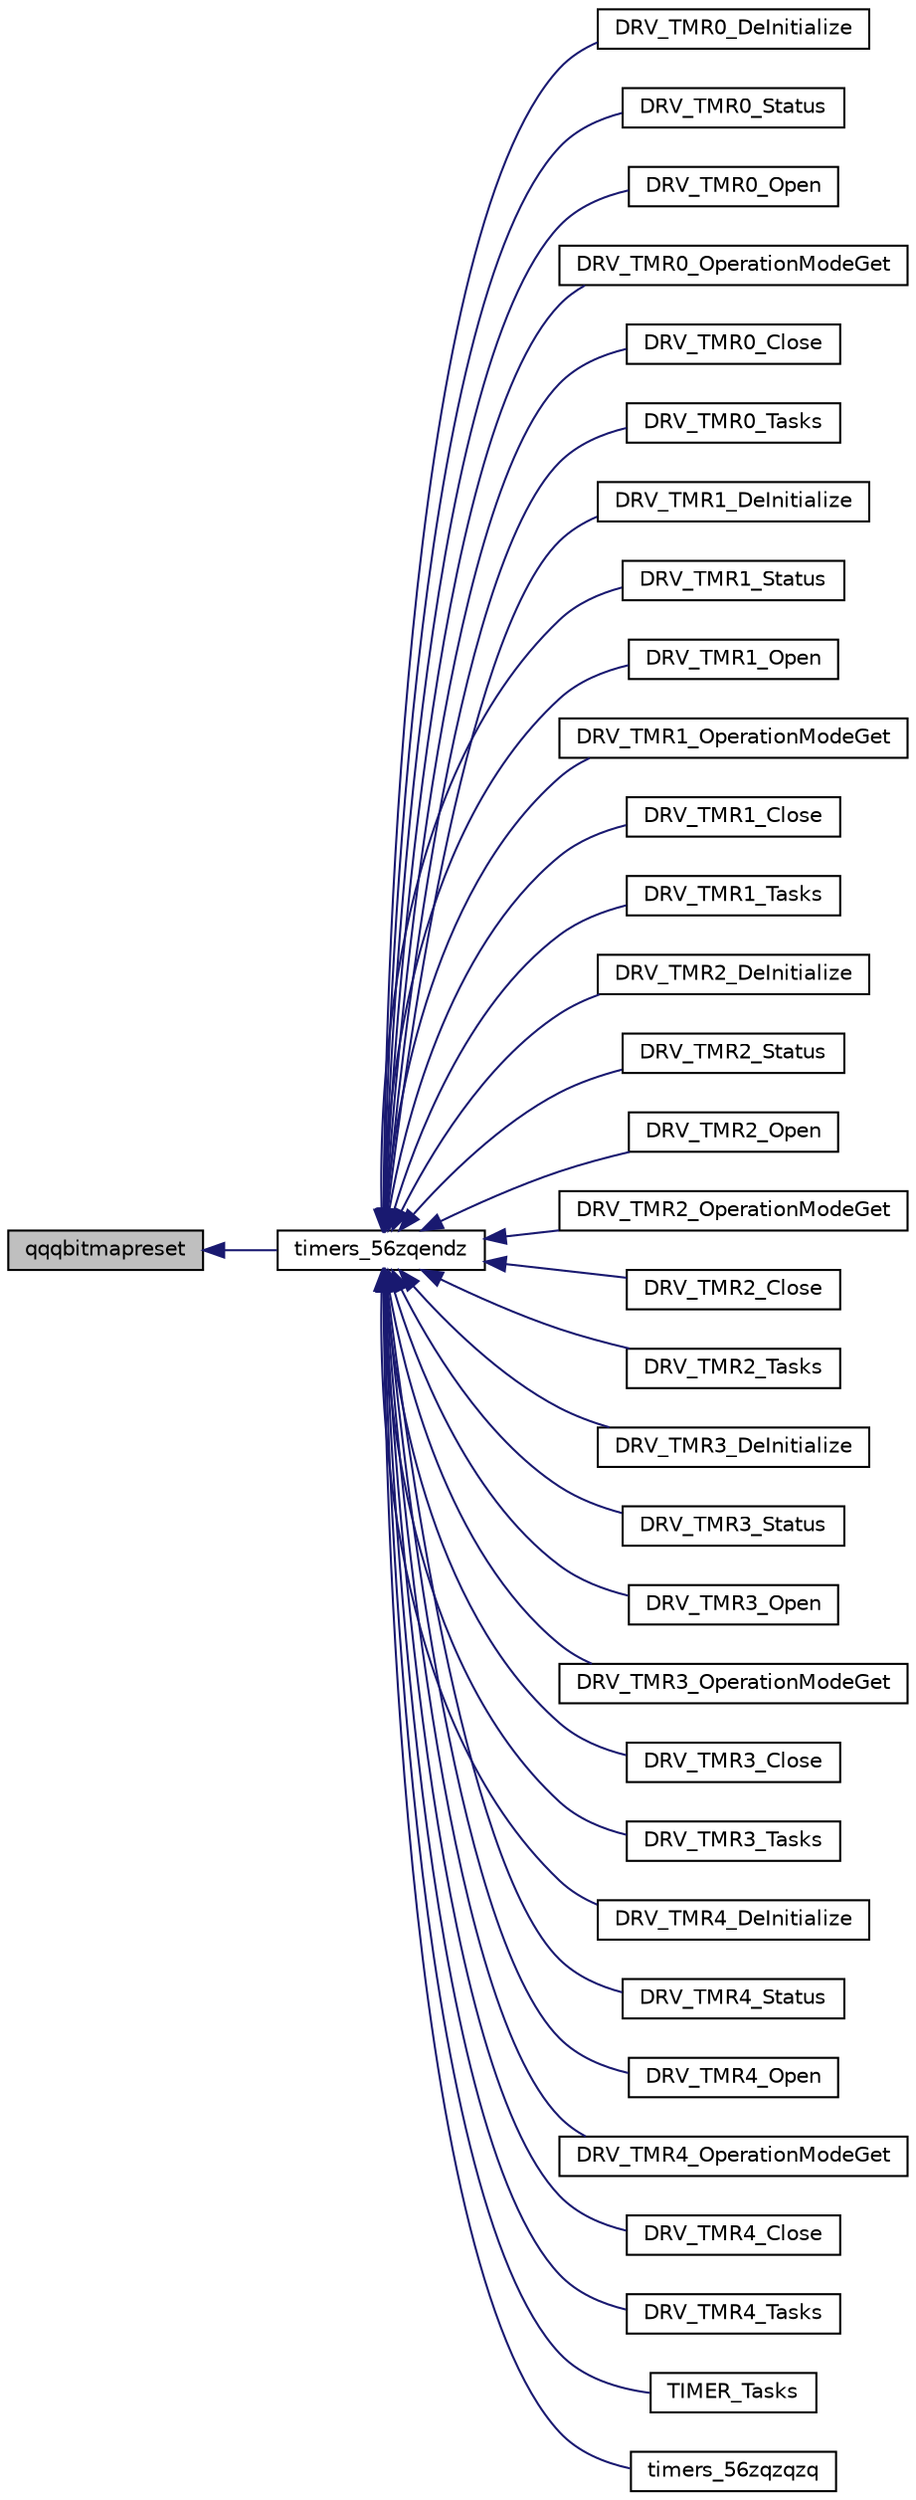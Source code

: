 digraph "qqqbitmapreset"
{
  edge [fontname="Helvetica",fontsize="10",labelfontname="Helvetica",labelfontsize="10"];
  node [fontname="Helvetica",fontsize="10",shape=record];
  rankdir="LR";
  Node1648 [label="qqqbitmapreset",height=0.2,width=0.4,color="black", fillcolor="grey75", style="filled", fontcolor="black"];
  Node1648 -> Node1649 [dir="back",color="midnightblue",fontsize="10",style="solid",fontname="Helvetica"];
  Node1649 [label="timers_56zqendz",height=0.2,width=0.4,color="black", fillcolor="white", style="filled",URL="$inszt__timers_8c.html#aa45ff03ee60875e1b0ffa92b2284ac7a"];
  Node1649 -> Node1650 [dir="back",color="midnightblue",fontsize="10",style="solid",fontname="Helvetica"];
  Node1650 [label="DRV_TMR0_DeInitialize",height=0.2,width=0.4,color="black", fillcolor="white", style="filled",URL="$inszt__timers_8c.html#ac35e22ce2277246569aa15a0142f42de"];
  Node1649 -> Node1651 [dir="back",color="midnightblue",fontsize="10",style="solid",fontname="Helvetica"];
  Node1651 [label="DRV_TMR0_Status",height=0.2,width=0.4,color="black", fillcolor="white", style="filled",URL="$inszt__timers_8c.html#aa0b45abb3787c0b80fba63077983fda6"];
  Node1649 -> Node1652 [dir="back",color="midnightblue",fontsize="10",style="solid",fontname="Helvetica"];
  Node1652 [label="DRV_TMR0_Open",height=0.2,width=0.4,color="black", fillcolor="white", style="filled",URL="$inszt__timers_8c.html#a6185be0b1acc5308100e9c168c6d9882"];
  Node1649 -> Node1653 [dir="back",color="midnightblue",fontsize="10",style="solid",fontname="Helvetica"];
  Node1653 [label="DRV_TMR0_OperationModeGet",height=0.2,width=0.4,color="black", fillcolor="white", style="filled",URL="$inszt__timers_8c.html#a75154e72363837310412c5f0f77ca99b"];
  Node1649 -> Node1654 [dir="back",color="midnightblue",fontsize="10",style="solid",fontname="Helvetica"];
  Node1654 [label="DRV_TMR0_Close",height=0.2,width=0.4,color="black", fillcolor="white", style="filled",URL="$inszt__timers_8c.html#a32eae35a1e64a44969e70c746ec9cdc2"];
  Node1649 -> Node1655 [dir="back",color="midnightblue",fontsize="10",style="solid",fontname="Helvetica"];
  Node1655 [label="DRV_TMR0_Tasks",height=0.2,width=0.4,color="black", fillcolor="white", style="filled",URL="$inszt__timers_8c.html#a074ed24077060483c762988f726d23e9"];
  Node1649 -> Node1656 [dir="back",color="midnightblue",fontsize="10",style="solid",fontname="Helvetica"];
  Node1656 [label="DRV_TMR1_DeInitialize",height=0.2,width=0.4,color="black", fillcolor="white", style="filled",URL="$inszt__timers_8c.html#abf7739f5097a1ceff5268ea070a35c9e"];
  Node1649 -> Node1657 [dir="back",color="midnightblue",fontsize="10",style="solid",fontname="Helvetica"];
  Node1657 [label="DRV_TMR1_Status",height=0.2,width=0.4,color="black", fillcolor="white", style="filled",URL="$inszt__timers_8c.html#af0b509a65d0cc40830845f905e72f383"];
  Node1649 -> Node1658 [dir="back",color="midnightblue",fontsize="10",style="solid",fontname="Helvetica"];
  Node1658 [label="DRV_TMR1_Open",height=0.2,width=0.4,color="black", fillcolor="white", style="filled",URL="$inszt__timers_8c.html#ac23662f1a2e62aff3d8576b4fb403b5e"];
  Node1649 -> Node1659 [dir="back",color="midnightblue",fontsize="10",style="solid",fontname="Helvetica"];
  Node1659 [label="DRV_TMR1_OperationModeGet",height=0.2,width=0.4,color="black", fillcolor="white", style="filled",URL="$inszt__timers_8c.html#a2ddcb52c248a14db2f5d3cc2b8396b4d"];
  Node1649 -> Node1660 [dir="back",color="midnightblue",fontsize="10",style="solid",fontname="Helvetica"];
  Node1660 [label="DRV_TMR1_Close",height=0.2,width=0.4,color="black", fillcolor="white", style="filled",URL="$inszt__timers_8c.html#a6a5cde4bb2a1f040394eff6085aa1d59"];
  Node1649 -> Node1661 [dir="back",color="midnightblue",fontsize="10",style="solid",fontname="Helvetica"];
  Node1661 [label="DRV_TMR1_Tasks",height=0.2,width=0.4,color="black", fillcolor="white", style="filled",URL="$inszt__timers_8c.html#a0c01e1083b80ad88b2bc0fae758b1f0e"];
  Node1649 -> Node1662 [dir="back",color="midnightblue",fontsize="10",style="solid",fontname="Helvetica"];
  Node1662 [label="DRV_TMR2_DeInitialize",height=0.2,width=0.4,color="black", fillcolor="white", style="filled",URL="$inszt__timers_8c.html#a0aa800750e31f5d3aea0afcd7faa41fe"];
  Node1649 -> Node1663 [dir="back",color="midnightblue",fontsize="10",style="solid",fontname="Helvetica"];
  Node1663 [label="DRV_TMR2_Status",height=0.2,width=0.4,color="black", fillcolor="white", style="filled",URL="$inszt__timers_8c.html#ab66021f387d5cbb3e7ab20b7718aa773"];
  Node1649 -> Node1664 [dir="back",color="midnightblue",fontsize="10",style="solid",fontname="Helvetica"];
  Node1664 [label="DRV_TMR2_Open",height=0.2,width=0.4,color="black", fillcolor="white", style="filled",URL="$inszt__timers_8c.html#ae3ec2e7d926f1dfcf4d5b4ec3f4452b1"];
  Node1649 -> Node1665 [dir="back",color="midnightblue",fontsize="10",style="solid",fontname="Helvetica"];
  Node1665 [label="DRV_TMR2_OperationModeGet",height=0.2,width=0.4,color="black", fillcolor="white", style="filled",URL="$inszt__timers_8c.html#aaec612bc5ca6823e226aa9e168f0f7e4"];
  Node1649 -> Node1666 [dir="back",color="midnightblue",fontsize="10",style="solid",fontname="Helvetica"];
  Node1666 [label="DRV_TMR2_Close",height=0.2,width=0.4,color="black", fillcolor="white", style="filled",URL="$inszt__timers_8c.html#a5ad44e5f36f8a566c396331e7c08c15d"];
  Node1649 -> Node1667 [dir="back",color="midnightblue",fontsize="10",style="solid",fontname="Helvetica"];
  Node1667 [label="DRV_TMR2_Tasks",height=0.2,width=0.4,color="black", fillcolor="white", style="filled",URL="$inszt__timers_8c.html#a4cae103296c260a0cacd0bfbb02abec6"];
  Node1649 -> Node1668 [dir="back",color="midnightblue",fontsize="10",style="solid",fontname="Helvetica"];
  Node1668 [label="DRV_TMR3_DeInitialize",height=0.2,width=0.4,color="black", fillcolor="white", style="filled",URL="$inszt__timers_8c.html#a51119949a1b0dc2ade9d15cd3eef3cf9"];
  Node1649 -> Node1669 [dir="back",color="midnightblue",fontsize="10",style="solid",fontname="Helvetica"];
  Node1669 [label="DRV_TMR3_Status",height=0.2,width=0.4,color="black", fillcolor="white", style="filled",URL="$inszt__timers_8c.html#ab337820f2261ee63bfbdbe91f999de92"];
  Node1649 -> Node1670 [dir="back",color="midnightblue",fontsize="10",style="solid",fontname="Helvetica"];
  Node1670 [label="DRV_TMR3_Open",height=0.2,width=0.4,color="black", fillcolor="white", style="filled",URL="$inszt__timers_8c.html#a14def85d2721c6fe7a0f52e5da985745"];
  Node1649 -> Node1671 [dir="back",color="midnightblue",fontsize="10",style="solid",fontname="Helvetica"];
  Node1671 [label="DRV_TMR3_OperationModeGet",height=0.2,width=0.4,color="black", fillcolor="white", style="filled",URL="$inszt__timers_8c.html#aba3d374b5742c8fed77fb9c5125906e8"];
  Node1649 -> Node1672 [dir="back",color="midnightblue",fontsize="10",style="solid",fontname="Helvetica"];
  Node1672 [label="DRV_TMR3_Close",height=0.2,width=0.4,color="black", fillcolor="white", style="filled",URL="$inszt__timers_8c.html#a5dd9fa4b5c96ae83f17ed22952b3526b"];
  Node1649 -> Node1673 [dir="back",color="midnightblue",fontsize="10",style="solid",fontname="Helvetica"];
  Node1673 [label="DRV_TMR3_Tasks",height=0.2,width=0.4,color="black", fillcolor="white", style="filled",URL="$inszt__timers_8c.html#ac4622292b2dab66f9b5ae9778db08478"];
  Node1649 -> Node1674 [dir="back",color="midnightblue",fontsize="10",style="solid",fontname="Helvetica"];
  Node1674 [label="DRV_TMR4_DeInitialize",height=0.2,width=0.4,color="black", fillcolor="white", style="filled",URL="$inszt__timers_8c.html#a24315793d9553d184024aea496534bc5"];
  Node1649 -> Node1675 [dir="back",color="midnightblue",fontsize="10",style="solid",fontname="Helvetica"];
  Node1675 [label="DRV_TMR4_Status",height=0.2,width=0.4,color="black", fillcolor="white", style="filled",URL="$inszt__timers_8c.html#aeb55a9257642cf221bcb641b25033668"];
  Node1649 -> Node1676 [dir="back",color="midnightblue",fontsize="10",style="solid",fontname="Helvetica"];
  Node1676 [label="DRV_TMR4_Open",height=0.2,width=0.4,color="black", fillcolor="white", style="filled",URL="$inszt__timers_8c.html#a6e2c39c5a9d8b23859be0e673b43b1b9"];
  Node1649 -> Node1677 [dir="back",color="midnightblue",fontsize="10",style="solid",fontname="Helvetica"];
  Node1677 [label="DRV_TMR4_OperationModeGet",height=0.2,width=0.4,color="black", fillcolor="white", style="filled",URL="$inszt__timers_8c.html#ad47780c4b3a36ef4f64841b0106a751d"];
  Node1649 -> Node1678 [dir="back",color="midnightblue",fontsize="10",style="solid",fontname="Helvetica"];
  Node1678 [label="DRV_TMR4_Close",height=0.2,width=0.4,color="black", fillcolor="white", style="filled",URL="$inszt__timers_8c.html#abca98245dd4f6348cc96c19911fa2f7f"];
  Node1649 -> Node1679 [dir="back",color="midnightblue",fontsize="10",style="solid",fontname="Helvetica"];
  Node1679 [label="DRV_TMR4_Tasks",height=0.2,width=0.4,color="black", fillcolor="white", style="filled",URL="$inszt__timers_8c.html#a97a4bb302673812056f8ad54ea70b59e"];
  Node1649 -> Node1680 [dir="back",color="midnightblue",fontsize="10",style="solid",fontname="Helvetica"];
  Node1680 [label="TIMER_Tasks",height=0.2,width=0.4,color="black", fillcolor="white", style="filled",URL="$timers_8h.html#a4c883f65a4e2c55a125dd63d824e89e7"];
  Node1649 -> Node1681 [dir="back",color="midnightblue",fontsize="10",style="solid",fontname="Helvetica"];
  Node1681 [label="timers_56zqzqzq",height=0.2,width=0.4,color="black", fillcolor="white", style="filled",URL="$inszt__timers_8c.html#abb636248ebd055d36efea1a3f15e2002"];
}
